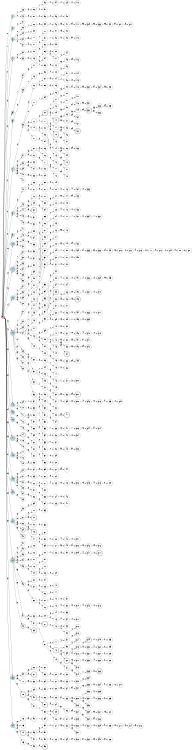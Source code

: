 digraph APTA {
__start0 [label="" shape="none"];

rankdir=LR;
size="8,5";

s0 [style="filled", color="black", fillcolor="#ff817b" shape="circle", label="0"];
s1 [style="filled", color="black", fillcolor="powderblue" shape="circle", label="1"];
s2 [style="filled", color="black", fillcolor="powderblue" shape="circle", label="2"];
s3 [style="filled", color="black", fillcolor="powderblue" shape="circle", label="3"];
s4 [style="filled", color="black", fillcolor="powderblue" shape="circle", label="4"];
s5 [style="filled", color="black", fillcolor="powderblue" shape="circle", label="5"];
s6 [style="filled", color="black", fillcolor="powderblue" shape="circle", label="6"];
s7 [style="filled", color="black", fillcolor="powderblue" shape="circle", label="7"];
s8 [style="filled", color="black", fillcolor="powderblue" shape="circle", label="8"];
s9 [style="filled", color="black", fillcolor="powderblue" shape="circle", label="9"];
s10 [style="filled", color="black", fillcolor="powderblue" shape="circle", label="10"];
s11 [style="rounded,filled", color="black", fillcolor="powderblue" shape="doublecircle", label="11"];
s12 [style="filled", color="black", fillcolor="powderblue" shape="circle", label="12"];
s13 [style="rounded,filled", color="black", fillcolor="powderblue" shape="doublecircle", label="13"];
s14 [style="filled", color="black", fillcolor="powderblue" shape="circle", label="14"];
s15 [style="filled", color="black", fillcolor="powderblue" shape="circle", label="15"];
s16 [style="filled", color="black", fillcolor="powderblue" shape="circle", label="16"];
s17 [style="rounded,filled", color="black", fillcolor="powderblue" shape="doublecircle", label="17"];
s18 [style="filled", color="black", fillcolor="powderblue" shape="circle", label="18"];
s19 [style="filled", color="black", fillcolor="powderblue" shape="circle", label="19"];
s20 [style="filled", color="black", fillcolor="powderblue" shape="circle", label="20"];
s21 [style="filled", color="black", fillcolor="powderblue" shape="circle", label="21"];
s22 [style="rounded,filled", color="black", fillcolor="powderblue" shape="doublecircle", label="22"];
s23 [style="filled", color="black", fillcolor="powderblue" shape="circle", label="23"];
s24 [style="filled", color="black", fillcolor="powderblue" shape="circle", label="24"];
s25 [style="filled", color="black", fillcolor="white" shape="circle", label="25"];
s26 [style="filled", color="black", fillcolor="white" shape="circle", label="26"];
s27 [style="filled", color="black", fillcolor="white" shape="circle", label="27"];
s28 [style="filled", color="black", fillcolor="white" shape="circle", label="28"];
s29 [style="filled", color="black", fillcolor="white" shape="circle", label="29"];
s30 [style="filled", color="black", fillcolor="white" shape="circle", label="30"];
s31 [style="filled", color="black", fillcolor="white" shape="circle", label="31"];
s32 [style="filled", color="black", fillcolor="white" shape="circle", label="32"];
s33 [style="filled", color="black", fillcolor="white" shape="circle", label="33"];
s34 [style="filled", color="black", fillcolor="white" shape="circle", label="34"];
s35 [style="filled", color="black", fillcolor="white" shape="circle", label="35"];
s36 [style="filled", color="black", fillcolor="white" shape="circle", label="36"];
s37 [style="filled", color="black", fillcolor="white" shape="circle", label="37"];
s38 [style="filled", color="black", fillcolor="white" shape="circle", label="38"];
s39 [style="filled", color="black", fillcolor="white" shape="circle", label="39"];
s40 [style="filled", color="black", fillcolor="white" shape="circle", label="40"];
s41 [style="filled", color="black", fillcolor="white" shape="circle", label="41"];
s42 [style="filled", color="black", fillcolor="white" shape="circle", label="42"];
s43 [style="filled", color="black", fillcolor="white" shape="circle", label="43"];
s44 [style="filled", color="black", fillcolor="white" shape="circle", label="44"];
s45 [style="filled", color="black", fillcolor="white" shape="circle", label="45"];
s46 [style="filled", color="black", fillcolor="white" shape="circle", label="46"];
s47 [style="filled", color="black", fillcolor="white" shape="circle", label="47"];
s48 [style="filled", color="black", fillcolor="white" shape="circle", label="48"];
s49 [style="filled", color="black", fillcolor="white" shape="circle", label="49"];
s50 [style="filled", color="black", fillcolor="white" shape="circle", label="50"];
s51 [style="filled", color="black", fillcolor="white" shape="circle", label="51"];
s52 [style="filled", color="black", fillcolor="white" shape="circle", label="52"];
s53 [style="filled", color="black", fillcolor="white" shape="circle", label="53"];
s54 [style="filled", color="black", fillcolor="white" shape="circle", label="54"];
s55 [style="filled", color="black", fillcolor="white" shape="circle", label="55"];
s56 [style="filled", color="black", fillcolor="white" shape="circle", label="56"];
s57 [style="filled", color="black", fillcolor="white" shape="circle", label="57"];
s58 [style="filled", color="black", fillcolor="white" shape="circle", label="58"];
s59 [style="filled", color="black", fillcolor="white" shape="circle", label="59"];
s60 [style="filled", color="black", fillcolor="white" shape="circle", label="60"];
s61 [style="filled", color="black", fillcolor="white" shape="circle", label="61"];
s62 [style="filled", color="black", fillcolor="white" shape="circle", label="62"];
s63 [style="filled", color="black", fillcolor="white" shape="circle", label="63"];
s64 [style="filled", color="black", fillcolor="white" shape="circle", label="64"];
s65 [style="filled", color="black", fillcolor="white" shape="circle", label="65"];
s66 [style="filled", color="black", fillcolor="white" shape="circle", label="66"];
s67 [style="filled", color="black", fillcolor="white" shape="circle", label="67"];
s68 [style="filled", color="black", fillcolor="white" shape="circle", label="68"];
s69 [style="filled", color="black", fillcolor="white" shape="circle", label="69"];
s70 [style="filled", color="black", fillcolor="white" shape="circle", label="70"];
s71 [style="filled", color="black", fillcolor="white" shape="circle", label="71"];
s72 [style="filled", color="black", fillcolor="white" shape="circle", label="72"];
s73 [style="filled", color="black", fillcolor="white" shape="circle", label="73"];
s74 [style="rounded,filled", color="black", fillcolor="white" shape="doublecircle", label="74"];
s75 [style="filled", color="black", fillcolor="white" shape="circle", label="75"];
s76 [style="filled", color="black", fillcolor="white" shape="circle", label="76"];
s77 [style="filled", color="black", fillcolor="white" shape="circle", label="77"];
s78 [style="filled", color="black", fillcolor="white" shape="circle", label="78"];
s79 [style="filled", color="black", fillcolor="white" shape="circle", label="79"];
s80 [style="filled", color="black", fillcolor="white" shape="circle", label="80"];
s81 [style="filled", color="black", fillcolor="white" shape="circle", label="81"];
s82 [style="filled", color="black", fillcolor="white" shape="circle", label="82"];
s83 [style="filled", color="black", fillcolor="white" shape="circle", label="83"];
s84 [style="filled", color="black", fillcolor="white" shape="circle", label="84"];
s85 [style="filled", color="black", fillcolor="white" shape="circle", label="85"];
s86 [style="filled", color="black", fillcolor="white" shape="circle", label="86"];
s87 [style="filled", color="black", fillcolor="white" shape="circle", label="87"];
s88 [style="filled", color="black", fillcolor="white" shape="circle", label="88"];
s89 [style="rounded,filled", color="black", fillcolor="white" shape="doublecircle", label="89"];
s90 [style="rounded,filled", color="black", fillcolor="white" shape="doublecircle", label="90"];
s91 [style="filled", color="black", fillcolor="white" shape="circle", label="91"];
s92 [style="filled", color="black", fillcolor="white" shape="circle", label="92"];
s93 [style="filled", color="black", fillcolor="white" shape="circle", label="93"];
s94 [style="filled", color="black", fillcolor="white" shape="circle", label="94"];
s95 [style="filled", color="black", fillcolor="white" shape="circle", label="95"];
s96 [style="filled", color="black", fillcolor="white" shape="circle", label="96"];
s97 [style="filled", color="black", fillcolor="white" shape="circle", label="97"];
s98 [style="rounded,filled", color="black", fillcolor="white" shape="doublecircle", label="98"];
s99 [style="filled", color="black", fillcolor="white" shape="circle", label="99"];
s100 [style="filled", color="black", fillcolor="white" shape="circle", label="100"];
s101 [style="rounded,filled", color="black", fillcolor="white" shape="doublecircle", label="101"];
s102 [style="filled", color="black", fillcolor="white" shape="circle", label="102"];
s103 [style="filled", color="black", fillcolor="white" shape="circle", label="103"];
s104 [style="rounded,filled", color="black", fillcolor="white" shape="doublecircle", label="104"];
s105 [style="filled", color="black", fillcolor="white" shape="circle", label="105"];
s106 [style="filled", color="black", fillcolor="white" shape="circle", label="106"];
s107 [style="filled", color="black", fillcolor="white" shape="circle", label="107"];
s108 [style="filled", color="black", fillcolor="white" shape="circle", label="108"];
s109 [style="filled", color="black", fillcolor="white" shape="circle", label="109"];
s110 [style="filled", color="black", fillcolor="white" shape="circle", label="110"];
s111 [style="filled", color="black", fillcolor="white" shape="circle", label="111"];
s112 [style="filled", color="black", fillcolor="white" shape="circle", label="112"];
s113 [style="filled", color="black", fillcolor="white" shape="circle", label="113"];
s114 [style="filled", color="black", fillcolor="white" shape="circle", label="114"];
s115 [style="filled", color="black", fillcolor="white" shape="circle", label="115"];
s116 [style="filled", color="black", fillcolor="white" shape="circle", label="116"];
s117 [style="filled", color="black", fillcolor="white" shape="circle", label="117"];
s118 [style="filled", color="black", fillcolor="white" shape="circle", label="118"];
s119 [style="filled", color="black", fillcolor="white" shape="circle", label="119"];
s120 [style="filled", color="black", fillcolor="white" shape="circle", label="120"];
s121 [style="filled", color="black", fillcolor="white" shape="circle", label="121"];
s122 [style="filled", color="black", fillcolor="white" shape="circle", label="122"];
s123 [style="filled", color="black", fillcolor="white" shape="circle", label="123"];
s124 [style="filled", color="black", fillcolor="white" shape="circle", label="124"];
s125 [style="filled", color="black", fillcolor="white" shape="circle", label="125"];
s126 [style="filled", color="black", fillcolor="white" shape="circle", label="126"];
s127 [style="filled", color="black", fillcolor="white" shape="circle", label="127"];
s128 [style="filled", color="black", fillcolor="white" shape="circle", label="128"];
s129 [style="filled", color="black", fillcolor="white" shape="circle", label="129"];
s130 [style="rounded,filled", color="black", fillcolor="white" shape="doublecircle", label="130"];
s131 [style="filled", color="black", fillcolor="white" shape="circle", label="131"];
s132 [style="filled", color="black", fillcolor="white" shape="circle", label="132"];
s133 [style="filled", color="black", fillcolor="white" shape="circle", label="133"];
s134 [style="filled", color="black", fillcolor="white" shape="circle", label="134"];
s135 [style="filled", color="black", fillcolor="white" shape="circle", label="135"];
s136 [style="filled", color="black", fillcolor="white" shape="circle", label="136"];
s137 [style="filled", color="black", fillcolor="white" shape="circle", label="137"];
s138 [style="filled", color="black", fillcolor="white" shape="circle", label="138"];
s139 [style="filled", color="black", fillcolor="white" shape="circle", label="139"];
s140 [style="filled", color="black", fillcolor="white" shape="circle", label="140"];
s141 [style="filled", color="black", fillcolor="white" shape="circle", label="141"];
s142 [style="filled", color="black", fillcolor="white" shape="circle", label="142"];
s143 [style="filled", color="black", fillcolor="white" shape="circle", label="143"];
s144 [style="filled", color="black", fillcolor="white" shape="circle", label="144"];
s145 [style="filled", color="black", fillcolor="white" shape="circle", label="145"];
s146 [style="filled", color="black", fillcolor="white" shape="circle", label="146"];
s147 [style="filled", color="black", fillcolor="white" shape="circle", label="147"];
s148 [style="filled", color="black", fillcolor="white" shape="circle", label="148"];
s149 [style="filled", color="black", fillcolor="white" shape="circle", label="149"];
s150 [style="filled", color="black", fillcolor="white" shape="circle", label="150"];
s151 [style="filled", color="black", fillcolor="white" shape="circle", label="151"];
s152 [style="filled", color="black", fillcolor="white" shape="circle", label="152"];
s153 [style="filled", color="black", fillcolor="white" shape="circle", label="153"];
s154 [style="filled", color="black", fillcolor="white" shape="circle", label="154"];
s155 [style="filled", color="black", fillcolor="white" shape="circle", label="155"];
s156 [style="filled", color="black", fillcolor="white" shape="circle", label="156"];
s157 [style="filled", color="black", fillcolor="white" shape="circle", label="157"];
s158 [style="filled", color="black", fillcolor="white" shape="circle", label="158"];
s159 [style="filled", color="black", fillcolor="white" shape="circle", label="159"];
s160 [style="filled", color="black", fillcolor="white" shape="circle", label="160"];
s161 [style="filled", color="black", fillcolor="white" shape="circle", label="161"];
s162 [style="filled", color="black", fillcolor="white" shape="circle", label="162"];
s163 [style="filled", color="black", fillcolor="white" shape="circle", label="163"];
s164 [style="filled", color="black", fillcolor="white" shape="circle", label="164"];
s165 [style="filled", color="black", fillcolor="white" shape="circle", label="165"];
s166 [style="filled", color="black", fillcolor="white" shape="circle", label="166"];
s167 [style="filled", color="black", fillcolor="white" shape="circle", label="167"];
s168 [style="filled", color="black", fillcolor="white" shape="circle", label="168"];
s169 [style="filled", color="black", fillcolor="white" shape="circle", label="169"];
s170 [style="filled", color="black", fillcolor="white" shape="circle", label="170"];
s171 [style="rounded,filled", color="black", fillcolor="white" shape="doublecircle", label="171"];
s172 [style="filled", color="black", fillcolor="white" shape="circle", label="172"];
s173 [style="rounded,filled", color="black", fillcolor="white" shape="doublecircle", label="173"];
s174 [style="filled", color="black", fillcolor="white" shape="circle", label="174"];
s175 [style="filled", color="black", fillcolor="white" shape="circle", label="175"];
s176 [style="filled", color="black", fillcolor="white" shape="circle", label="176"];
s177 [style="filled", color="black", fillcolor="white" shape="circle", label="177"];
s178 [style="filled", color="black", fillcolor="white" shape="circle", label="178"];
s179 [style="filled", color="black", fillcolor="white" shape="circle", label="179"];
s180 [style="filled", color="black", fillcolor="white" shape="circle", label="180"];
s181 [style="filled", color="black", fillcolor="white" shape="circle", label="181"];
s182 [style="filled", color="black", fillcolor="white" shape="circle", label="182"];
s183 [style="filled", color="black", fillcolor="white" shape="circle", label="183"];
s184 [style="filled", color="black", fillcolor="white" shape="circle", label="184"];
s185 [style="rounded,filled", color="black", fillcolor="white" shape="doublecircle", label="185"];
s186 [style="filled", color="black", fillcolor="white" shape="circle", label="186"];
s187 [style="rounded,filled", color="black", fillcolor="white" shape="doublecircle", label="187"];
s188 [style="filled", color="black", fillcolor="white" shape="circle", label="188"];
s189 [style="filled", color="black", fillcolor="white" shape="circle", label="189"];
s190 [style="rounded,filled", color="black", fillcolor="white" shape="doublecircle", label="190"];
s191 [style="filled", color="black", fillcolor="white" shape="circle", label="191"];
s192 [style="filled", color="black", fillcolor="white" shape="circle", label="192"];
s193 [style="filled", color="black", fillcolor="white" shape="circle", label="193"];
s194 [style="filled", color="black", fillcolor="white" shape="circle", label="194"];
s195 [style="filled", color="black", fillcolor="white" shape="circle", label="195"];
s196 [style="filled", color="black", fillcolor="white" shape="circle", label="196"];
s197 [style="filled", color="black", fillcolor="white" shape="circle", label="197"];
s198 [style="filled", color="black", fillcolor="white" shape="circle", label="198"];
s199 [style="filled", color="black", fillcolor="white" shape="circle", label="199"];
s200 [style="filled", color="black", fillcolor="white" shape="circle", label="200"];
s201 [style="filled", color="black", fillcolor="white" shape="circle", label="201"];
s202 [style="filled", color="black", fillcolor="white" shape="circle", label="202"];
s203 [style="filled", color="black", fillcolor="white" shape="circle", label="203"];
s204 [style="filled", color="black", fillcolor="white" shape="circle", label="204"];
s205 [style="filled", color="black", fillcolor="white" shape="circle", label="205"];
s206 [style="filled", color="black", fillcolor="white" shape="circle", label="206"];
s207 [style="filled", color="black", fillcolor="white" shape="circle", label="207"];
s208 [style="filled", color="black", fillcolor="white" shape="circle", label="208"];
s209 [style="filled", color="black", fillcolor="white" shape="circle", label="209"];
s210 [style="rounded,filled", color="black", fillcolor="white" shape="doublecircle", label="210"];
s211 [style="filled", color="black", fillcolor="white" shape="circle", label="211"];
s212 [style="filled", color="black", fillcolor="white" shape="circle", label="212"];
s213 [style="filled", color="black", fillcolor="white" shape="circle", label="213"];
s214 [style="filled", color="black", fillcolor="white" shape="circle", label="214"];
s215 [style="filled", color="black", fillcolor="white" shape="circle", label="215"];
s216 [style="filled", color="black", fillcolor="white" shape="circle", label="216"];
s217 [style="filled", color="black", fillcolor="white" shape="circle", label="217"];
s218 [style="filled", color="black", fillcolor="white" shape="circle", label="218"];
s219 [style="filled", color="black", fillcolor="white" shape="circle", label="219"];
s220 [style="filled", color="black", fillcolor="white" shape="circle", label="220"];
s221 [style="filled", color="black", fillcolor="white" shape="circle", label="221"];
s222 [style="filled", color="black", fillcolor="white" shape="circle", label="222"];
s223 [style="filled", color="black", fillcolor="white" shape="circle", label="223"];
s224 [style="filled", color="black", fillcolor="white" shape="circle", label="224"];
s225 [style="filled", color="black", fillcolor="white" shape="circle", label="225"];
s226 [style="filled", color="black", fillcolor="white" shape="circle", label="226"];
s227 [style="filled", color="black", fillcolor="white" shape="circle", label="227"];
s228 [style="filled", color="black", fillcolor="white" shape="circle", label="228"];
s229 [style="filled", color="black", fillcolor="white" shape="circle", label="229"];
s230 [style="filled", color="black", fillcolor="white" shape="circle", label="230"];
s231 [style="filled", color="black", fillcolor="white" shape="circle", label="231"];
s232 [style="filled", color="black", fillcolor="white" shape="circle", label="232"];
s233 [style="filled", color="black", fillcolor="white" shape="circle", label="233"];
s234 [style="filled", color="black", fillcolor="white" shape="circle", label="234"];
s235 [style="filled", color="black", fillcolor="white" shape="circle", label="235"];
s236 [style="filled", color="black", fillcolor="white" shape="circle", label="236"];
s237 [style="filled", color="black", fillcolor="white" shape="circle", label="237"];
s238 [style="filled", color="black", fillcolor="white" shape="circle", label="238"];
s239 [style="filled", color="black", fillcolor="white" shape="circle", label="239"];
s240 [style="filled", color="black", fillcolor="white" shape="circle", label="240"];
s241 [style="filled", color="black", fillcolor="white" shape="circle", label="241"];
s242 [style="filled", color="black", fillcolor="white" shape="circle", label="242"];
s243 [style="filled", color="black", fillcolor="white" shape="circle", label="243"];
s244 [style="filled", color="black", fillcolor="white" shape="circle", label="244"];
s245 [style="filled", color="black", fillcolor="white" shape="circle", label="245"];
s246 [style="filled", color="black", fillcolor="white" shape="circle", label="246"];
s247 [style="filled", color="black", fillcolor="white" shape="circle", label="247"];
s248 [style="filled", color="black", fillcolor="white" shape="circle", label="248"];
s249 [style="filled", color="black", fillcolor="white" shape="circle", label="249"];
s250 [style="filled", color="black", fillcolor="white" shape="circle", label="250"];
s251 [style="filled", color="black", fillcolor="white" shape="circle", label="251"];
s252 [style="filled", color="black", fillcolor="white" shape="circle", label="252"];
s253 [style="filled", color="black", fillcolor="white" shape="circle", label="253"];
s254 [style="filled", color="black", fillcolor="white" shape="circle", label="254"];
s255 [style="filled", color="black", fillcolor="white" shape="circle", label="255"];
s256 [style="filled", color="black", fillcolor="white" shape="circle", label="256"];
s257 [style="filled", color="black", fillcolor="white" shape="circle", label="257"];
s258 [style="filled", color="black", fillcolor="white" shape="circle", label="258"];
s259 [style="filled", color="black", fillcolor="white" shape="circle", label="259"];
s260 [style="filled", color="black", fillcolor="white" shape="circle", label="260"];
s261 [style="filled", color="black", fillcolor="white" shape="circle", label="261"];
s262 [style="filled", color="black", fillcolor="white" shape="circle", label="262"];
s263 [style="filled", color="black", fillcolor="white" shape="circle", label="263"];
s264 [style="filled", color="black", fillcolor="white" shape="circle", label="264"];
s265 [style="filled", color="black", fillcolor="white" shape="circle", label="265"];
s266 [style="filled", color="black", fillcolor="white" shape="circle", label="266"];
s267 [style="filled", color="black", fillcolor="white" shape="circle", label="267"];
s268 [style="filled", color="black", fillcolor="white" shape="circle", label="268"];
s269 [style="filled", color="black", fillcolor="white" shape="circle", label="269"];
s270 [style="filled", color="black", fillcolor="white" shape="circle", label="270"];
s271 [style="filled", color="black", fillcolor="white" shape="circle", label="271"];
s272 [style="filled", color="black", fillcolor="white" shape="circle", label="272"];
s273 [style="filled", color="black", fillcolor="white" shape="circle", label="273"];
s274 [style="filled", color="black", fillcolor="white" shape="circle", label="274"];
s275 [style="filled", color="black", fillcolor="white" shape="circle", label="275"];
s276 [style="filled", color="black", fillcolor="white" shape="circle", label="276"];
s277 [style="filled", color="black", fillcolor="white" shape="circle", label="277"];
s278 [style="filled", color="black", fillcolor="white" shape="circle", label="278"];
s279 [style="filled", color="black", fillcolor="white" shape="circle", label="279"];
s280 [style="rounded,filled", color="black", fillcolor="white" shape="doublecircle", label="280"];
s281 [style="filled", color="black", fillcolor="white" shape="circle", label="281"];
s282 [style="filled", color="black", fillcolor="white" shape="circle", label="282"];
s283 [style="filled", color="black", fillcolor="white" shape="circle", label="283"];
s284 [style="filled", color="black", fillcolor="white" shape="circle", label="284"];
s285 [style="filled", color="black", fillcolor="white" shape="circle", label="285"];
s286 [style="filled", color="black", fillcolor="white" shape="circle", label="286"];
s287 [style="rounded,filled", color="black", fillcolor="white" shape="doublecircle", label="287"];
s288 [style="filled", color="black", fillcolor="white" shape="circle", label="288"];
s289 [style="filled", color="black", fillcolor="white" shape="circle", label="289"];
s290 [style="filled", color="black", fillcolor="white" shape="circle", label="290"];
s291 [style="filled", color="black", fillcolor="white" shape="circle", label="291"];
s292 [style="filled", color="black", fillcolor="white" shape="circle", label="292"];
s293 [style="rounded,filled", color="black", fillcolor="white" shape="doublecircle", label="293"];
s294 [style="filled", color="black", fillcolor="white" shape="circle", label="294"];
s295 [style="filled", color="black", fillcolor="white" shape="circle", label="295"];
s296 [style="filled", color="black", fillcolor="white" shape="circle", label="296"];
s297 [style="filled", color="black", fillcolor="white" shape="circle", label="297"];
s298 [style="filled", color="black", fillcolor="white" shape="circle", label="298"];
s299 [style="filled", color="black", fillcolor="white" shape="circle", label="299"];
s300 [style="filled", color="black", fillcolor="white" shape="circle", label="300"];
s301 [style="filled", color="black", fillcolor="white" shape="circle", label="301"];
s302 [style="filled", color="black", fillcolor="white" shape="circle", label="302"];
s303 [style="filled", color="black", fillcolor="white" shape="circle", label="303"];
s304 [style="filled", color="black", fillcolor="white" shape="circle", label="304"];
s305 [style="filled", color="black", fillcolor="white" shape="circle", label="305"];
s306 [style="filled", color="black", fillcolor="white" shape="circle", label="306"];
s307 [style="filled", color="black", fillcolor="white" shape="circle", label="307"];
s308 [style="filled", color="black", fillcolor="white" shape="circle", label="308"];
s309 [style="filled", color="black", fillcolor="white" shape="circle", label="309"];
s310 [style="rounded,filled", color="black", fillcolor="white" shape="doublecircle", label="310"];
s311 [style="filled", color="black", fillcolor="white" shape="circle", label="311"];
s312 [style="rounded,filled", color="black", fillcolor="white" shape="doublecircle", label="312"];
s313 [style="filled", color="black", fillcolor="white" shape="circle", label="313"];
s314 [style="filled", color="black", fillcolor="white" shape="circle", label="314"];
s315 [style="filled", color="black", fillcolor="white" shape="circle", label="315"];
s316 [style="filled", color="black", fillcolor="white" shape="circle", label="316"];
s317 [style="filled", color="black", fillcolor="white" shape="circle", label="317"];
s318 [style="filled", color="black", fillcolor="white" shape="circle", label="318"];
s319 [style="filled", color="black", fillcolor="white" shape="circle", label="319"];
s320 [style="filled", color="black", fillcolor="white" shape="circle", label="320"];
s321 [style="filled", color="black", fillcolor="white" shape="circle", label="321"];
s322 [style="filled", color="black", fillcolor="white" shape="circle", label="322"];
s323 [style="filled", color="black", fillcolor="white" shape="circle", label="323"];
s324 [style="filled", color="black", fillcolor="white" shape="circle", label="324"];
s325 [style="filled", color="black", fillcolor="white" shape="circle", label="325"];
s326 [style="filled", color="black", fillcolor="white" shape="circle", label="326"];
s327 [style="filled", color="black", fillcolor="white" shape="circle", label="327"];
s328 [style="filled", color="black", fillcolor="white" shape="circle", label="328"];
s329 [style="filled", color="black", fillcolor="white" shape="circle", label="329"];
s330 [style="filled", color="black", fillcolor="white" shape="circle", label="330"];
s331 [style="filled", color="black", fillcolor="white" shape="circle", label="331"];
s332 [style="filled", color="black", fillcolor="white" shape="circle", label="332"];
s333 [style="filled", color="black", fillcolor="white" shape="circle", label="333"];
s334 [style="filled", color="black", fillcolor="white" shape="circle", label="334"];
s335 [style="rounded,filled", color="black", fillcolor="white" shape="doublecircle", label="335"];
s336 [style="filled", color="black", fillcolor="white" shape="circle", label="336"];
s337 [style="filled", color="black", fillcolor="white" shape="circle", label="337"];
s338 [style="filled", color="black", fillcolor="white" shape="circle", label="338"];
s339 [style="filled", color="black", fillcolor="white" shape="circle", label="339"];
s340 [style="filled", color="black", fillcolor="white" shape="circle", label="340"];
s341 [style="filled", color="black", fillcolor="white" shape="circle", label="341"];
s342 [style="filled", color="black", fillcolor="white" shape="circle", label="342"];
s343 [style="filled", color="black", fillcolor="white" shape="circle", label="343"];
s344 [style="filled", color="black", fillcolor="white" shape="circle", label="344"];
s345 [style="filled", color="black", fillcolor="white" shape="circle", label="345"];
s346 [style="filled", color="black", fillcolor="white" shape="circle", label="346"];
s347 [style="filled", color="black", fillcolor="white" shape="circle", label="347"];
s348 [style="filled", color="black", fillcolor="white" shape="circle", label="348"];
s349 [style="filled", color="black", fillcolor="white" shape="circle", label="349"];
s350 [style="filled", color="black", fillcolor="white" shape="circle", label="350"];
s351 [style="filled", color="black", fillcolor="white" shape="circle", label="351"];
s352 [style="filled", color="black", fillcolor="white" shape="circle", label="352"];
s353 [style="filled", color="black", fillcolor="white" shape="circle", label="353"];
s354 [style="filled", color="black", fillcolor="white" shape="circle", label="354"];
s355 [style="filled", color="black", fillcolor="white" shape="circle", label="355"];
s356 [style="filled", color="black", fillcolor="white" shape="circle", label="356"];
s357 [style="filled", color="black", fillcolor="white" shape="circle", label="357"];
s358 [style="filled", color="black", fillcolor="white" shape="circle", label="358"];
s359 [style="filled", color="black", fillcolor="white" shape="circle", label="359"];
s360 [style="filled", color="black", fillcolor="white" shape="circle", label="360"];
s361 [style="filled", color="black", fillcolor="white" shape="circle", label="361"];
s362 [style="filled", color="black", fillcolor="white" shape="circle", label="362"];
s363 [style="filled", color="black", fillcolor="white" shape="circle", label="363"];
s364 [style="filled", color="black", fillcolor="white" shape="circle", label="364"];
s365 [style="filled", color="black", fillcolor="white" shape="circle", label="365"];
s366 [style="filled", color="black", fillcolor="white" shape="circle", label="366"];
s367 [style="filled", color="black", fillcolor="white" shape="circle", label="367"];
s368 [style="filled", color="black", fillcolor="white" shape="circle", label="368"];
s369 [style="filled", color="black", fillcolor="white" shape="circle", label="369"];
s370 [style="filled", color="black", fillcolor="white" shape="circle", label="370"];
s371 [style="filled", color="black", fillcolor="white" shape="circle", label="371"];
s372 [style="filled", color="black", fillcolor="white" shape="circle", label="372"];
s373 [style="filled", color="black", fillcolor="white" shape="circle", label="373"];
s374 [style="filled", color="black", fillcolor="white" shape="circle", label="374"];
s375 [style="filled", color="black", fillcolor="white" shape="circle", label="375"];
s376 [style="filled", color="black", fillcolor="white" shape="circle", label="376"];
s377 [style="filled", color="black", fillcolor="white" shape="circle", label="377"];
s378 [style="rounded,filled", color="black", fillcolor="white" shape="doublecircle", label="378"];
s379 [style="filled", color="black", fillcolor="white" shape="circle", label="379"];
s380 [style="filled", color="black", fillcolor="white" shape="circle", label="380"];
s381 [style="filled", color="black", fillcolor="white" shape="circle", label="381"];
s382 [style="filled", color="black", fillcolor="white" shape="circle", label="382"];
s383 [style="filled", color="black", fillcolor="white" shape="circle", label="383"];
s384 [style="filled", color="black", fillcolor="white" shape="circle", label="384"];
s385 [style="rounded,filled", color="black", fillcolor="white" shape="doublecircle", label="385"];
s386 [style="filled", color="black", fillcolor="white" shape="circle", label="386"];
s387 [style="filled", color="black", fillcolor="white" shape="circle", label="387"];
s388 [style="filled", color="black", fillcolor="white" shape="circle", label="388"];
s389 [style="filled", color="black", fillcolor="white" shape="circle", label="389"];
s390 [style="filled", color="black", fillcolor="white" shape="circle", label="390"];
s391 [style="filled", color="black", fillcolor="white" shape="circle", label="391"];
s392 [style="filled", color="black", fillcolor="white" shape="circle", label="392"];
s393 [style="filled", color="black", fillcolor="white" shape="circle", label="393"];
s394 [style="filled", color="black", fillcolor="white" shape="circle", label="394"];
s395 [style="filled", color="black", fillcolor="white" shape="circle", label="395"];
s396 [style="filled", color="black", fillcolor="white" shape="circle", label="396"];
s397 [style="filled", color="black", fillcolor="white" shape="circle", label="397"];
s398 [style="filled", color="black", fillcolor="white" shape="circle", label="398"];
s399 [style="filled", color="black", fillcolor="white" shape="circle", label="399"];
s400 [style="filled", color="black", fillcolor="white" shape="circle", label="400"];
s401 [style="filled", color="black", fillcolor="white" shape="circle", label="401"];
s402 [style="filled", color="black", fillcolor="white" shape="circle", label="402"];
s403 [style="filled", color="black", fillcolor="white" shape="circle", label="403"];
s404 [style="filled", color="black", fillcolor="white" shape="circle", label="404"];
s405 [style="filled", color="black", fillcolor="white" shape="circle", label="405"];
s406 [style="filled", color="black", fillcolor="white" shape="circle", label="406"];
s407 [style="filled", color="black", fillcolor="white" shape="circle", label="407"];
s408 [style="filled", color="black", fillcolor="white" shape="circle", label="408"];
s409 [style="filled", color="black", fillcolor="white" shape="circle", label="409"];
s410 [style="rounded,filled", color="black", fillcolor="white" shape="doublecircle", label="410"];
s411 [style="filled", color="black", fillcolor="white" shape="circle", label="411"];
s412 [style="filled", color="black", fillcolor="white" shape="circle", label="412"];
s413 [style="filled", color="black", fillcolor="white" shape="circle", label="413"];
s414 [style="filled", color="black", fillcolor="white" shape="circle", label="414"];
s415 [style="filled", color="black", fillcolor="white" shape="circle", label="415"];
s416 [style="filled", color="black", fillcolor="white" shape="circle", label="416"];
s417 [style="filled", color="black", fillcolor="white" shape="circle", label="417"];
s418 [style="filled", color="black", fillcolor="white" shape="circle", label="418"];
s419 [style="filled", color="black", fillcolor="white" shape="circle", label="419"];
s420 [style="filled", color="black", fillcolor="white" shape="circle", label="420"];
s421 [style="filled", color="black", fillcolor="white" shape="circle", label="421"];
s422 [style="filled", color="black", fillcolor="white" shape="circle", label="422"];
s423 [style="filled", color="black", fillcolor="white" shape="circle", label="423"];
s424 [style="filled", color="black", fillcolor="white" shape="circle", label="424"];
s425 [style="filled", color="black", fillcolor="white" shape="circle", label="425"];
s426 [style="filled", color="black", fillcolor="white" shape="circle", label="426"];
s427 [style="filled", color="black", fillcolor="white" shape="circle", label="427"];
s428 [style="filled", color="black", fillcolor="white" shape="circle", label="428"];
s429 [style="filled", color="black", fillcolor="white" shape="circle", label="429"];
s430 [style="filled", color="black", fillcolor="white" shape="circle", label="430"];
s431 [style="filled", color="black", fillcolor="white" shape="circle", label="431"];
s432 [style="filled", color="black", fillcolor="white" shape="circle", label="432"];
s433 [style="filled", color="black", fillcolor="white" shape="circle", label="433"];
s434 [style="rounded,filled", color="black", fillcolor="white" shape="doublecircle", label="434"];
s435 [style="filled", color="black", fillcolor="white" shape="circle", label="435"];
s436 [style="filled", color="black", fillcolor="white" shape="circle", label="436"];
s437 [style="filled", color="black", fillcolor="white" shape="circle", label="437"];
s438 [style="filled", color="black", fillcolor="white" shape="circle", label="438"];
s439 [style="filled", color="black", fillcolor="white" shape="circle", label="439"];
s440 [style="rounded,filled", color="black", fillcolor="white" shape="doublecircle", label="440"];
s441 [style="filled", color="black", fillcolor="white" shape="circle", label="441"];
s442 [style="filled", color="black", fillcolor="white" shape="circle", label="442"];
s443 [style="filled", color="black", fillcolor="white" shape="circle", label="443"];
s444 [style="filled", color="black", fillcolor="white" shape="circle", label="444"];
s445 [style="filled", color="black", fillcolor="white" shape="circle", label="445"];
s446 [style="filled", color="black", fillcolor="white" shape="circle", label="446"];
s447 [style="filled", color="black", fillcolor="white" shape="circle", label="447"];
s448 [style="filled", color="black", fillcolor="white" shape="circle", label="448"];
s449 [style="filled", color="black", fillcolor="white" shape="circle", label="449"];
s450 [style="filled", color="black", fillcolor="white" shape="circle", label="450"];
s451 [style="filled", color="black", fillcolor="white" shape="circle", label="451"];
s452 [style="filled", color="black", fillcolor="white" shape="circle", label="452"];
s453 [style="filled", color="black", fillcolor="white" shape="circle", label="453"];
s454 [style="filled", color="black", fillcolor="white" shape="circle", label="454"];
s455 [style="filled", color="black", fillcolor="white" shape="circle", label="455"];
s456 [style="filled", color="black", fillcolor="white" shape="circle", label="456"];
s457 [style="filled", color="black", fillcolor="white" shape="circle", label="457"];
s458 [style="filled", color="black", fillcolor="white" shape="circle", label="458"];
s459 [style="filled", color="black", fillcolor="white" shape="circle", label="459"];
s460 [style="rounded,filled", color="black", fillcolor="white" shape="doublecircle", label="460"];
s461 [style="filled", color="black", fillcolor="white" shape="circle", label="461"];
s462 [style="filled", color="black", fillcolor="white" shape="circle", label="462"];
s463 [style="filled", color="black", fillcolor="white" shape="circle", label="463"];
s464 [style="filled", color="black", fillcolor="white" shape="circle", label="464"];
s465 [style="filled", color="black", fillcolor="white" shape="circle", label="465"];
s466 [style="filled", color="black", fillcolor="white" shape="circle", label="466"];
s467 [style="filled", color="black", fillcolor="white" shape="circle", label="467"];
s468 [style="filled", color="black", fillcolor="white" shape="circle", label="468"];
s469 [style="filled", color="black", fillcolor="white" shape="circle", label="469"];
s470 [style="filled", color="black", fillcolor="white" shape="circle", label="470"];
s471 [style="filled", color="black", fillcolor="white" shape="circle", label="471"];
s472 [style="filled", color="black", fillcolor="white" shape="circle", label="472"];
s473 [style="filled", color="black", fillcolor="white" shape="circle", label="473"];
s474 [style="filled", color="black", fillcolor="white" shape="circle", label="474"];
s475 [style="filled", color="black", fillcolor="white" shape="circle", label="475"];
s476 [style="filled", color="black", fillcolor="white" shape="circle", label="476"];
s477 [style="filled", color="black", fillcolor="white" shape="circle", label="477"];
s478 [style="filled", color="black", fillcolor="white" shape="circle", label="478"];
s479 [style="filled", color="black", fillcolor="white" shape="circle", label="479"];
s480 [style="filled", color="black", fillcolor="white" shape="circle", label="480"];
s481 [style="filled", color="black", fillcolor="white" shape="circle", label="481"];
s482 [style="rounded,filled", color="black", fillcolor="white" shape="doublecircle", label="482"];
s483 [style="filled", color="black", fillcolor="white" shape="circle", label="483"];
s484 [style="filled", color="black", fillcolor="white" shape="circle", label="484"];
s485 [style="filled", color="black", fillcolor="white" shape="circle", label="485"];
s486 [style="filled", color="black", fillcolor="white" shape="circle", label="486"];
s487 [style="filled", color="black", fillcolor="white" shape="circle", label="487"];
s488 [style="filled", color="black", fillcolor="white" shape="circle", label="488"];
s489 [style="filled", color="black", fillcolor="white" shape="circle", label="489"];
s490 [style="filled", color="black", fillcolor="white" shape="circle", label="490"];
s491 [style="filled", color="black", fillcolor="white" shape="circle", label="491"];
s492 [style="filled", color="black", fillcolor="white" shape="circle", label="492"];
s493 [style="rounded,filled", color="black", fillcolor="white" shape="doublecircle", label="493"];
s494 [style="filled", color="black", fillcolor="white" shape="circle", label="494"];
s495 [style="filled", color="black", fillcolor="white" shape="circle", label="495"];
s496 [style="filled", color="black", fillcolor="white" shape="circle", label="496"];
s497 [style="filled", color="black", fillcolor="white" shape="circle", label="497"];
s498 [style="filled", color="black", fillcolor="white" shape="circle", label="498"];
s499 [style="filled", color="black", fillcolor="white" shape="circle", label="499"];
s500 [style="filled", color="black", fillcolor="white" shape="circle", label="500"];
s501 [style="rounded,filled", color="black", fillcolor="white" shape="doublecircle", label="501"];
s502 [style="filled", color="black", fillcolor="white" shape="circle", label="502"];
s503 [style="filled", color="black", fillcolor="white" shape="circle", label="503"];
s504 [style="filled", color="black", fillcolor="white" shape="circle", label="504"];
s505 [style="filled", color="black", fillcolor="white" shape="circle", label="505"];
s506 [style="filled", color="black", fillcolor="white" shape="circle", label="506"];
s507 [style="filled", color="black", fillcolor="white" shape="circle", label="507"];
s508 [style="filled", color="black", fillcolor="white" shape="circle", label="508"];
s509 [style="filled", color="black", fillcolor="white" shape="circle", label="509"];
s510 [style="filled", color="black", fillcolor="white" shape="circle", label="510"];
s511 [style="filled", color="black", fillcolor="white" shape="circle", label="511"];
s512 [style="filled", color="black", fillcolor="white" shape="circle", label="512"];
s513 [style="filled", color="black", fillcolor="white" shape="circle", label="513"];
s514 [style="filled", color="black", fillcolor="white" shape="circle", label="514"];
s515 [style="filled", color="black", fillcolor="white" shape="circle", label="515"];
s516 [style="filled", color="black", fillcolor="white" shape="circle", label="516"];
s517 [style="filled", color="black", fillcolor="white" shape="circle", label="517"];
s518 [style="filled", color="black", fillcolor="white" shape="circle", label="518"];
s519 [style="filled", color="black", fillcolor="white" shape="circle", label="519"];
s520 [style="filled", color="black", fillcolor="white" shape="circle", label="520"];
s521 [style="filled", color="black", fillcolor="white" shape="circle", label="521"];
s522 [style="filled", color="black", fillcolor="white" shape="circle", label="522"];
s523 [style="filled", color="black", fillcolor="white" shape="circle", label="523"];
s524 [style="filled", color="black", fillcolor="white" shape="circle", label="524"];
s525 [style="filled", color="black", fillcolor="white" shape="circle", label="525"];
s526 [style="filled", color="black", fillcolor="white" shape="circle", label="526"];
s527 [style="filled", color="black", fillcolor="white" shape="circle", label="527"];
s528 [style="filled", color="black", fillcolor="white" shape="circle", label="528"];
s529 [style="filled", color="black", fillcolor="white" shape="circle", label="529"];
s530 [style="filled", color="black", fillcolor="white" shape="circle", label="530"];
s531 [style="filled", color="black", fillcolor="white" shape="circle", label="531"];
s532 [style="rounded,filled", color="black", fillcolor="white" shape="doublecircle", label="532"];
s533 [style="filled", color="black", fillcolor="white" shape="circle", label="533"];
s534 [style="filled", color="black", fillcolor="white" shape="circle", label="534"];
s535 [style="filled", color="black", fillcolor="white" shape="circle", label="535"];
s536 [style="filled", color="black", fillcolor="white" shape="circle", label="536"];
s537 [style="filled", color="black", fillcolor="white" shape="circle", label="537"];
s538 [style="filled", color="black", fillcolor="white" shape="circle", label="538"];
s539 [style="filled", color="black", fillcolor="white" shape="circle", label="539"];
s540 [style="filled", color="black", fillcolor="white" shape="circle", label="540"];
s541 [style="filled", color="black", fillcolor="white" shape="circle", label="541"];
s542 [style="filled", color="black", fillcolor="white" shape="circle", label="542"];
s543 [style="filled", color="black", fillcolor="white" shape="circle", label="543"];
s544 [style="filled", color="black", fillcolor="white" shape="circle", label="544"];
s545 [style="filled", color="black", fillcolor="white" shape="circle", label="545"];
s546 [style="filled", color="black", fillcolor="white" shape="circle", label="546"];
s547 [style="filled", color="black", fillcolor="white" shape="circle", label="547"];
s548 [style="filled", color="black", fillcolor="white" shape="circle", label="548"];
s549 [style="rounded,filled", color="black", fillcolor="white" shape="doublecircle", label="549"];
s550 [style="filled", color="black", fillcolor="white" shape="circle", label="550"];
s551 [style="filled", color="black", fillcolor="white" shape="circle", label="551"];
s552 [style="filled", color="black", fillcolor="white" shape="circle", label="552"];
s553 [style="filled", color="black", fillcolor="white" shape="circle", label="553"];
s554 [style="filled", color="black", fillcolor="white" shape="circle", label="554"];
s555 [style="filled", color="black", fillcolor="white" shape="circle", label="555"];
s556 [style="filled", color="black", fillcolor="white" shape="circle", label="556"];
s557 [style="filled", color="black", fillcolor="white" shape="circle", label="557"];
s558 [style="filled", color="black", fillcolor="white" shape="circle", label="558"];
s559 [style="filled", color="black", fillcolor="white" shape="circle", label="559"];
s560 [style="filled", color="black", fillcolor="white" shape="circle", label="560"];
s561 [style="filled", color="black", fillcolor="white" shape="circle", label="561"];
s562 [style="filled", color="black", fillcolor="white" shape="circle", label="562"];
s563 [style="filled", color="black", fillcolor="white" shape="circle", label="563"];
s564 [style="filled", color="black", fillcolor="white" shape="circle", label="564"];
s565 [style="filled", color="black", fillcolor="white" shape="circle", label="565"];
s566 [style="filled", color="black", fillcolor="white" shape="circle", label="566"];
s567 [style="filled", color="black", fillcolor="white" shape="circle", label="567"];
s568 [style="filled", color="black", fillcolor="white" shape="circle", label="568"];
s569 [style="filled", color="black", fillcolor="white" shape="circle", label="569"];
s570 [style="filled", color="black", fillcolor="white" shape="circle", label="570"];
s571 [style="filled", color="black", fillcolor="white" shape="circle", label="571"];
s572 [style="filled", color="black", fillcolor="white" shape="circle", label="572"];
s573 [style="filled", color="black", fillcolor="white" shape="circle", label="573"];
s574 [style="filled", color="black", fillcolor="white" shape="circle", label="574"];
s575 [style="filled", color="black", fillcolor="white" shape="circle", label="575"];
s576 [style="filled", color="black", fillcolor="white" shape="circle", label="576"];
s577 [style="rounded,filled", color="black", fillcolor="white" shape="doublecircle", label="577"];
s578 [style="filled", color="black", fillcolor="white" shape="circle", label="578"];
s579 [style="filled", color="black", fillcolor="white" shape="circle", label="579"];
s580 [style="filled", color="black", fillcolor="white" shape="circle", label="580"];
s581 [style="filled", color="black", fillcolor="white" shape="circle", label="581"];
s582 [style="filled", color="black", fillcolor="white" shape="circle", label="582"];
s583 [style="rounded,filled", color="black", fillcolor="white" shape="doublecircle", label="583"];
s584 [style="filled", color="black", fillcolor="white" shape="circle", label="584"];
s585 [style="filled", color="black", fillcolor="white" shape="circle", label="585"];
s586 [style="filled", color="black", fillcolor="white" shape="circle", label="586"];
s587 [style="filled", color="black", fillcolor="white" shape="circle", label="587"];
s588 [style="filled", color="black", fillcolor="white" shape="circle", label="588"];
s589 [style="filled", color="black", fillcolor="white" shape="circle", label="589"];
s590 [style="filled", color="black", fillcolor="white" shape="circle", label="590"];
s591 [style="filled", color="black", fillcolor="white" shape="circle", label="591"];
s592 [style="filled", color="black", fillcolor="white" shape="circle", label="592"];
s593 [style="filled", color="black", fillcolor="white" shape="circle", label="593"];
s594 [style="filled", color="black", fillcolor="white" shape="circle", label="594"];
s595 [style="filled", color="black", fillcolor="white" shape="circle", label="595"];
s596 [style="filled", color="black", fillcolor="white" shape="circle", label="596"];
s597 [style="filled", color="black", fillcolor="white" shape="circle", label="597"];
s598 [style="filled", color="black", fillcolor="white" shape="circle", label="598"];
s599 [style="filled", color="black", fillcolor="white" shape="circle", label="599"];
s600 [style="filled", color="black", fillcolor="white" shape="circle", label="600"];
s601 [style="filled", color="black", fillcolor="white" shape="circle", label="601"];
s602 [style="filled", color="black", fillcolor="white" shape="circle", label="602"];
s603 [style="filled", color="black", fillcolor="white" shape="circle", label="603"];
s604 [style="filled", color="black", fillcolor="white" shape="circle", label="604"];
s605 [style="filled", color="black", fillcolor="white" shape="circle", label="605"];
s606 [style="filled", color="black", fillcolor="white" shape="circle", label="606"];
s607 [style="filled", color="black", fillcolor="white" shape="circle", label="607"];
s608 [style="filled", color="black", fillcolor="white" shape="circle", label="608"];
s609 [style="filled", color="black", fillcolor="white" shape="circle", label="609"];
s610 [style="filled", color="black", fillcolor="white" shape="circle", label="610"];
s611 [style="filled", color="black", fillcolor="white" shape="circle", label="611"];
s612 [style="filled", color="black", fillcolor="white" shape="circle", label="612"];
s613 [style="filled", color="black", fillcolor="white" shape="circle", label="613"];
s614 [style="filled", color="black", fillcolor="white" shape="circle", label="614"];
s615 [style="filled", color="black", fillcolor="white" shape="circle", label="615"];
s616 [style="filled", color="black", fillcolor="white" shape="circle", label="616"];
s617 [style="filled", color="black", fillcolor="white" shape="circle", label="617"];
s618 [style="filled", color="black", fillcolor="white" shape="circle", label="618"];
s619 [style="filled", color="black", fillcolor="white" shape="circle", label="619"];
s620 [style="filled", color="black", fillcolor="white" shape="circle", label="620"];
s621 [style="filled", color="black", fillcolor="white" shape="circle", label="621"];
s0 -> s1 [label="0"];
s0 -> s2 [label="1"];
s0 -> s3 [label="2"];
s0 -> s4 [label="3"];
s0 -> s5 [label="5"];
s0 -> s6 [label="6"];
s0 -> s7 [label="8"];
s0 -> s8 [label="9"];
s0 -> s9 [label="10"];
s0 -> s10 [label="12"];
s0 -> s11 [label="13"];
s0 -> s12 [label="14"];
s0 -> s13 [label="15"];
s0 -> s14 [label="16"];
s0 -> s15 [label="20"];
s0 -> s16 [label="22"];
s0 -> s17 [label="24"];
s0 -> s18 [label="25"];
s0 -> s19 [label="26"];
s0 -> s20 [label="27"];
s0 -> s21 [label="28"];
s0 -> s22 [label="29"];
s0 -> s23 [label="30"];
s0 -> s24 [label="31"];
s1 -> s25 [label="1"];
s1 -> s26 [label="2"];
s2 -> s27 [label="0"];
s3 -> s28 [label="0"];
s3 -> s29 [label="3"];
s3 -> s30 [label="7"];
s3 -> s31 [label="8"];
s4 -> s32 [label="2"];
s4 -> s33 [label="9"];
s5 -> s34 [label="7"];
s6 -> s35 [label="3"];
s7 -> s36 [label="9"];
s7 -> s37 [label="12"];
s7 -> s38 [label="13"];
s7 -> s39 [label="24"];
s7 -> s40 [label="25"];
s7 -> s41 [label="29"];
s8 -> s42 [label="3"];
s8 -> s43 [label="8"];
s8 -> s44 [label="12"];
s8 -> s45 [label="13"];
s8 -> s46 [label="24"];
s9 -> s47 [label="3"];
s10 -> s48 [label="9"];
s10 -> s49 [label="13"];
s10 -> s50 [label="25"];
s11 -> s51 [label="7"];
s11 -> s52 [label="12"];
s11 -> s53 [label="15"];
s11 -> s54 [label="24"];
s11 -> s55 [label="28"];
s11 -> s56 [label="29"];
s12 -> s57 [label="11"];
s12 -> s58 [label="12"];
s12 -> s59 [label="13"];
s12 -> s60 [label="15"];
s13 -> s61 [label="7"];
s13 -> s62 [label="9"];
s13 -> s63 [label="12"];
s13 -> s64 [label="13"];
s13 -> s65 [label="14"];
s13 -> s66 [label="24"];
s13 -> s67 [label="26"];
s13 -> s68 [label="28"];
s14 -> s69 [label="5"];
s14 -> s70 [label="7"];
s14 -> s71 [label="18"];
s15 -> s72 [label="22"];
s16 -> s73 [label="28"];
s17 -> s74 [label="13"];
s17 -> s75 [label="18"];
s17 -> s76 [label="25"];
s18 -> s77 [label="13"];
s18 -> s78 [label="24"];
s18 -> s79 [label="28"];
s19 -> s80 [label="13"];
s19 -> s81 [label="15"];
s19 -> s82 [label="24"];
s19 -> s83 [label="25"];
s19 -> s84 [label="27"];
s20 -> s85 [label="22"];
s21 -> s86 [label="13"];
s21 -> s87 [label="24"];
s21 -> s88 [label="25"];
s21 -> s89 [label="29"];
s21 -> s90 [label="30"];
s22 -> s91 [label="8"];
s22 -> s92 [label="9"];
s22 -> s93 [label="13"];
s22 -> s94 [label="22"];
s22 -> s95 [label="24"];
s22 -> s96 [label="25"];
s22 -> s97 [label="28"];
s22 -> s98 [label="31"];
s23 -> s99 [label="28"];
s23 -> s100 [label="29"];
s23 -> s101 [label="31"];
s24 -> s102 [label="22"];
s24 -> s103 [label="23"];
s24 -> s104 [label="29"];
s24 -> s105 [label="30"];
s25 -> s106 [label="3"];
s26 -> s107 [label="3"];
s28 -> s108 [label="1"];
s29 -> s109 [label="1"];
s30 -> s110 [label="28"];
s31 -> s111 [label="9"];
s32 -> s112 [label="8"];
s33 -> s113 [label="12"];
s34 -> s114 [label="13"];
s35 -> s115 [label="1"];
s36 -> s116 [label="3"];
s36 -> s117 [label="11"];
s36 -> s118 [label="12"];
s36 -> s119 [label="13"];
s36 -> s120 [label="24"];
s37 -> s121 [label="13"];
s37 -> s122 [label="24"];
s38 -> s123 [label="25"];
s38 -> s124 [label="28"];
s40 -> s125 [label="28"];
s42 -> s126 [label="2"];
s42 -> s127 [label="9"];
s44 -> s128 [label="13"];
s44 -> s129 [label="26"];
s44 -> s130 [label="29"];
s45 -> s131 [label="15"];
s46 -> s132 [label="29"];
s48 -> s133 [label="8"];
s48 -> s134 [label="12"];
s49 -> s135 [label="15"];
s51 -> s136 [label="5"];
s52 -> s137 [label="9"];
s54 -> s138 [label="13"];
s57 -> s139 [label="15"];
s58 -> s140 [label="13"];
s59 -> s141 [label="7"];
s60 -> s142 [label="13"];
s61 -> s143 [label="13"];
s63 -> s144 [label="6"];
s64 -> s145 [label="7"];
s64 -> s146 [label="12"];
s64 -> s147 [label="15"];
s64 -> s148 [label="24"];
s64 -> s149 [label="26"];
s65 -> s150 [label="12"];
s65 -> s151 [label="15"];
s66 -> s152 [label="13"];
s67 -> s153 [label="24"];
s69 -> s154 [label="7"];
s70 -> s155 [label="18"];
s71 -> s156 [label="16"];
s71 -> s157 [label="24"];
s72 -> s158 [label="28"];
s73 -> s159 [label="30"];
s74 -> s160 [label="12"];
s75 -> s161 [label="24"];
s76 -> s162 [label="28"];
s79 -> s163 [label="29"];
s80 -> s164 [label="24"];
s81 -> s165 [label="13"];
s82 -> s166 [label="13"];
s83 -> s167 [label="19"];
s84 -> s168 [label="15"];
s86 -> s169 [label="8"];
s87 -> s170 [label="12"];
s87 -> s171 [label="15"];
s88 -> s172 [label="9"];
s88 -> s173 [label="15"];
s88 -> s174 [label="24"];
s92 -> s175 [label="8"];
s93 -> s176 [label="9"];
s94 -> s177 [label="28"];
s95 -> s178 [label="9"];
s95 -> s179 [label="12"];
s96 -> s180 [label="12"];
s96 -> s181 [label="13"];
s96 -> s182 [label="24"];
s97 -> s183 [label="24"];
s97 -> s184 [label="25"];
s98 -> s185 [label="30"];
s99 -> s186 [label="22"];
s99 -> s187 [label="29"];
s100 -> s188 [label="28"];
s101 -> s189 [label="28"];
s101 -> s190 [label="29"];
s101 -> s191 [label="30"];
s102 -> s192 [label="23"];
s104 -> s193 [label="28"];
s104 -> s194 [label="31"];
s105 -> s195 [label="31"];
s106 -> s196 [label="1"];
s106 -> s197 [label="2"];
s107 -> s198 [label="2"];
s108 -> s199 [label="6"];
s111 -> s200 [label="12"];
s112 -> s201 [label="9"];
s113 -> s202 [label="13"];
s114 -> s203 [label="12"];
s114 -> s204 [label="15"];
s114 -> s205 [label="24"];
s115 -> s206 [label="3"];
s116 -> s207 [label="1"];
s116 -> s208 [label="9"];
s117 -> s209 [label="14"];
s118 -> s210 [label="13"];
s118 -> s211 [label="24"];
s119 -> s212 [label="15"];
s119 -> s213 [label="24"];
s120 -> s214 [label="29"];
s121 -> s215 [label="15"];
s121 -> s216 [label="24"];
s122 -> s217 [label="25"];
s124 -> s218 [label="29"];
s125 -> s219 [label="29"];
s127 -> s220 [label="2"];
s127 -> s221 [label="3"];
s128 -> s222 [label="15"];
s128 -> s223 [label="24"];
s129 -> s224 [label="15"];
s134 -> s225 [label="9"];
s137 -> s226 [label="3"];
s138 -> s227 [label="7"];
s139 -> s228 [label="13"];
s140 -> s229 [label="7"];
s140 -> s230 [label="24"];
s142 -> s231 [label="7"];
s142 -> s232 [label="12"];
s144 -> s233 [label="5"];
s144 -> s234 [label="13"];
s145 -> s235 [label="5"];
s145 -> s236 [label="13"];
s146 -> s237 [label="9"];
s147 -> s238 [label="13"];
s148 -> s239 [label="13"];
s148 -> s240 [label="25"];
s148 -> s241 [label="28"];
s149 -> s242 [label="24"];
s150 -> s243 [label="13"];
s151 -> s244 [label="7"];
s151 -> s245 [label="13"];
s151 -> s246 [label="14"];
s152 -> s247 [label="24"];
s153 -> s248 [label="13"];
s153 -> s249 [label="18"];
s153 -> s250 [label="25"];
s154 -> s251 [label="13"];
s155 -> s252 [label="24"];
s156 -> s253 [label="18"];
s157 -> s254 [label="13"];
s158 -> s255 [label="30"];
s159 -> s256 [label="28"];
s160 -> s257 [label="9"];
s161 -> s258 [label="18"];
s164 -> s259 [label="25"];
s165 -> s260 [label="7"];
s166 -> s261 [label="12"];
s166 -> s262 [label="15"];
s167 -> s263 [label="18"];
s168 -> s264 [label="13"];
s170 -> s265 [label="9"];
s172 -> s266 [label="8"];
s174 -> s267 [label="12"];
s174 -> s268 [label="13"];
s174 -> s269 [label="26"];
s177 -> s270 [label="25"];
s178 -> s271 [label="8"];
s179 -> s272 [label="8"];
s179 -> s273 [label="9"];
s180 -> s274 [label="8"];
s181 -> s275 [label="9"];
s181 -> s276 [label="12"];
s182 -> s277 [label="12"];
s182 -> s278 [label="13"];
s183 -> s279 [label="13"];
s184 -> s280 [label="13"];
s184 -> s281 [label="24"];
s186 -> s282 [label="20"];
s186 -> s283 [label="28"];
s188 -> s284 [label="25"];
s189 -> s285 [label="29"];
s190 -> s286 [label="28"];
s190 -> s287 [label="31"];
s191 -> s288 [label="31"];
s192 -> s289 [label="21"];
s193 -> s290 [label="25"];
s193 -> s291 [label="29"];
s194 -> s292 [label="29"];
s195 -> s293 [label="29"];
s196 -> s294 [label="0"];
s198 -> s295 [label="0"];
s199 -> s296 [label="7"];
s200 -> s297 [label="13"];
s201 -> s298 [label="11"];
s202 -> s299 [label="15"];
s203 -> s300 [label="8"];
s203 -> s301 [label="9"];
s205 -> s302 [label="25"];
s206 -> s303 [label="2"];
s207 -> s304 [label="3"];
s208 -> s305 [label="8"];
s209 -> s306 [label="15"];
s210 -> s307 [label="7"];
s210 -> s308 [label="12"];
s210 -> s309 [label="15"];
s210 -> s310 [label="24"];
s211 -> s311 [label="25"];
s211 -> s312 [label="28"];
s211 -> s313 [label="29"];
s213 -> s314 [label="25"];
s213 -> s315 [label="28"];
s216 -> s316 [label="28"];
s217 -> s317 [label="28"];
s217 -> s318 [label="29"];
s220 -> s319 [label="8"];
s221 -> s320 [label="9"];
s223 -> s321 [label="25"];
s224 -> s322 [label="9"];
s225 -> s323 [label="12"];
s226 -> s324 [label="1"];
s227 -> s325 [label="5"];
s228 -> s326 [label="15"];
s229 -> s327 [label="5"];
s230 -> s328 [label="25"];
s231 -> s329 [label="13"];
s232 -> s330 [label="6"];
s232 -> s331 [label="9"];
s234 -> s332 [label="15"];
s236 -> s333 [label="12"];
s237 -> s334 [label="3"];
s237 -> s335 [label="8"];
s237 -> s336 [label="12"];
s238 -> s337 [label="7"];
s238 -> s338 [label="12"];
s238 -> s339 [label="15"];
s239 -> s340 [label="7"];
s240 -> s341 [label="24"];
s240 -> s342 [label="28"];
s240 -> s343 [label="29"];
s241 -> s344 [label="29"];
s242 -> s345 [label="25"];
s243 -> s346 [label="7"];
s244 -> s347 [label="5"];
s245 -> s348 [label="6"];
s246 -> s349 [label="15"];
s247 -> s350 [label="25"];
s248 -> s351 [label="12"];
s249 -> s352 [label="16"];
s250 -> s353 [label="28"];
s251 -> s354 [label="15"];
s253 -> s355 [label="7"];
s254 -> s356 [label="12"];
s255 -> s357 [label="31"];
s256 -> s358 [label="22"];
s257 -> s359 [label="8"];
s258 -> s360 [label="16"];
s259 -> s361 [label="28"];
s260 -> s362 [label="5"];
s261 -> s363 [label="14"];
s263 -> s364 [label="7"];
s264 -> s365 [label="7"];
s268 -> s366 [label="12"];
s269 -> s367 [label="27"];
s270 -> s368 [label="24"];
s273 -> s369 [label="8"];
s275 -> s370 [label="8"];
s276 -> s371 [label="8"];
s277 -> s372 [label="9"];
s278 -> s373 [label="12"];
s279 -> s374 [label="9"];
s279 -> s375 [label="12"];
s280 -> s376 [label="12"];
s281 -> s377 [label="12"];
s281 -> s378 [label="13"];
s281 -> s379 [label="26"];
s283 -> s380 [label="29"];
s284 -> s381 [label="24"];
s285 -> s382 [label="28"];
s286 -> s383 [label="25"];
s287 -> s384 [label="29"];
s288 -> s385 [label="29"];
s288 -> s386 [label="30"];
s290 -> s387 [label="24"];
s292 -> s388 [label="23"];
s294 -> s389 [label="2"];
s295 -> s390 [label="2"];
s296 -> s391 [label="13"];
s297 -> s392 [label="15"];
s298 -> s393 [label="10"];
s301 -> s394 [label="8"];
s302 -> s395 [label="28"];
s303 -> s396 [label="3"];
s304 -> s397 [label="1"];
s304 -> s398 [label="2"];
s306 -> s399 [label="13"];
s307 -> s400 [label="5"];
s308 -> s401 [label="9"];
s309 -> s402 [label="26"];
s310 -> s403 [label="25"];
s310 -> s404 [label="28"];
s311 -> s405 [label="28"];
s311 -> s406 [label="29"];
s312 -> s407 [label="29"];
s314 -> s408 [label="28"];
s314 -> s409 [label="29"];
s315 -> s410 [label="29"];
s316 -> s411 [label="29"];
s317 -> s412 [label="29"];
s320 -> s413 [label="3"];
s321 -> s414 [label="28"];
s322 -> s415 [label="8"];
s323 -> s416 [label="9"];
s324 -> s417 [label="3"];
s326 -> s418 [label="26"];
s328 -> s419 [label="28"];
s329 -> s420 [label="7"];
s330 -> s421 [label="7"];
s331 -> s422 [label="8"];
s333 -> s423 [label="9"];
s334 -> s424 [label="2"];
s336 -> s425 [label="9"];
s336 -> s426 [label="13"];
s337 -> s427 [label="5"];
s338 -> s428 [label="9"];
s339 -> s429 [label="13"];
s340 -> s430 [label="5"];
s341 -> s431 [label="13"];
s342 -> s432 [label="22"];
s342 -> s433 [label="25"];
s342 -> s434 [label="29"];
s345 -> s435 [label="28"];
s346 -> s436 [label="5"];
s348 -> s437 [label="7"];
s350 -> s438 [label="28"];
s351 -> s439 [label="9"];
s353 -> s440 [label="29"];
s355 -> s441 [label="18"];
s356 -> s442 [label="9"];
s358 -> s443 [label="28"];
s361 -> s444 [label="29"];
s363 -> s445 [label="12"];
s364 -> s446 [label="6"];
s365 -> s447 [label="5"];
s366 -> s448 [label="9"];
s367 -> s449 [label="26"];
s368 -> s450 [label="13"];
s372 -> s451 [label="8"];
s373 -> s452 [label="9"];
s374 -> s453 [label="8"];
s375 -> s454 [label="9"];
s376 -> s455 [label="8"];
s376 -> s456 [label="9"];
s377 -> s457 [label="9"];
s378 -> s458 [label="7"];
s378 -> s459 [label="12"];
s378 -> s460 [label="15"];
s379 -> s461 [label="24"];
s380 -> s462 [label="31"];
s381 -> s463 [label="13"];
s382 -> s464 [label="25"];
s383 -> s465 [label="24"];
s384 -> s466 [label="31"];
s386 -> s467 [label="31"];
s387 -> s468 [label="13"];
s388 -> s469 [label="22"];
s389 -> s470 [label="3"];
s391 -> s471 [label="24"];
s393 -> s472 [label="30"];
s395 -> s473 [label="29"];
s397 -> s474 [label="3"];
s398 -> s475 [label="3"];
s399 -> s476 [label="24"];
s401 -> s477 [label="8"];
s402 -> s478 [label="24"];
s403 -> s479 [label="28"];
s403 -> s480 [label="29"];
s404 -> s481 [label="29"];
s405 -> s482 [label="29"];
s408 -> s483 [label="29"];
s413 -> s484 [label="9"];
s414 -> s485 [label="29"];
s416 -> s486 [label="8"];
s417 -> s487 [label="1"];
s419 -> s488 [label="29"];
s420 -> s489 [label="13"];
s421 -> s490 [label="5"];
s423 -> s491 [label="8"];
s425 -> s492 [label="12"];
s426 -> s493 [label="15"];
s428 -> s494 [label="12"];
s429 -> s495 [label="7"];
s431 -> s496 [label="12"];
s432 -> s497 [label="23"];
s433 -> s498 [label="28"];
s435 -> s499 [label="29"];
s437 -> s500 [label="5"];
s438 -> s501 [label="29"];
s439 -> s502 [label="12"];
s441 -> s503 [label="7"];
s442 -> s504 [label="8"];
s443 -> s505 [label="30"];
s445 -> s506 [label="15"];
s448 -> s507 [label="8"];
s449 -> s508 [label="24"];
s450 -> s509 [label="12"];
s452 -> s510 [label="12"];
s454 -> s511 [label="8"];
s456 -> s512 [label="8"];
s457 -> s513 [label="8"];
s458 -> s514 [label="5"];
s459 -> s515 [label="9"];
s459 -> s516 [label="14"];
s460 -> s517 [label="13"];
s460 -> s518 [label="26"];
s461 -> s519 [label="13"];
s463 -> s520 [label="7"];
s464 -> s521 [label="24"];
s465 -> s522 [label="13"];
s465 -> s523 [label="26"];
s466 -> s524 [label="29"];
s467 -> s525 [label="29"];
s468 -> s526 [label="12"];
s468 -> s527 [label="15"];
s469 -> s528 [label="20"];
s471 -> s529 [label="25"];
s476 -> s530 [label="26"];
s478 -> s531 [label="26"];
s479 -> s532 [label="29"];
s484 -> s533 [label="8"];
s487 -> s534 [label="3"];
s489 -> s535 [label="24"];
s491 -> s536 [label="2"];
s492 -> s537 [label="9"];
s494 -> s538 [label="9"];
s495 -> s539 [label="5"];
s496 -> s540 [label="9"];
s497 -> s541 [label="21"];
s498 -> s542 [label="29"];
s502 -> s543 [label="9"];
s503 -> s544 [label="18"];
s506 -> s545 [label="13"];
s508 -> s546 [label="13"];
s509 -> s547 [label="9"];
s510 -> s548 [label="9"];
s515 -> s549 [label="8"];
s515 -> s550 [label="12"];
s516 -> s551 [label="12"];
s517 -> s552 [label="12"];
s519 -> s553 [label="7"];
s520 -> s554 [label="5"];
s521 -> s555 [label="13"];
s522 -> s556 [label="7"];
s522 -> s557 [label="12"];
s522 -> s558 [label="15"];
s523 -> s559 [label="15"];
s524 -> s560 [label="31"];
s526 -> s561 [label="9"];
s528 -> s562 [label="21"];
s529 -> s563 [label="28"];
s530 -> s564 [label="24"];
s532 -> s565 [label="28"];
s532 -> s566 [label="31"];
s534 -> s567 [label="1"];
s535 -> s568 [label="25"];
s536 -> s569 [label="8"];
s537 -> s570 [label="8"];
s538 -> s571 [label="8"];
s540 -> s572 [label="8"];
s543 -> s573 [label="12"];
s544 -> s574 [label="24"];
s545 -> s575 [label="9"];
s546 -> s576 [label="15"];
s547 -> s577 [label="8"];
s548 -> s578 [label="8"];
s549 -> s579 [label="2"];
s550 -> s580 [label="9"];
s551 -> s581 [label="9"];
s552 -> s582 [label="9"];
s553 -> s583 [label="5"];
s555 -> s584 [label="12"];
s556 -> s585 [label="5"];
s557 -> s586 [label="9"];
s559 -> s587 [label="26"];
s560 -> s588 [label="29"];
s561 -> s589 [label="8"];
s562 -> s590 [label="23"];
s563 -> s591 [label="25"];
s564 -> s592 [label="26"];
s565 -> s593 [label="29"];
s568 -> s594 [label="24"];
s569 -> s595 [label="28"];
s573 -> s596 [label="9"];
s575 -> s597 [label="8"];
s579 -> s598 [label="8"];
s580 -> s599 [label="8"];
s581 -> s600 [label="8"];
s582 -> s601 [label="8"];
s584 -> s602 [label="9"];
s586 -> s603 [label="8"];
s587 -> s604 [label="15"];
s589 -> s605 [label="9"];
s590 -> s606 [label="31"];
s591 -> s607 [label="24"];
s594 -> s608 [label="13"];
s596 -> s609 [label="8"];
s602 -> s610 [label="8"];
s605 -> s611 [label="12"];
s607 -> s612 [label="25"];
s608 -> s613 [label="12"];
s611 -> s614 [label="13"];
s613 -> s615 [label="9"];
s614 -> s616 [label="15"];
s615 -> s617 [label="12"];
s617 -> s618 [label="9"];
s618 -> s619 [label="12"];
s619 -> s620 [label="9"];
s620 -> s621 [label="8"];

}